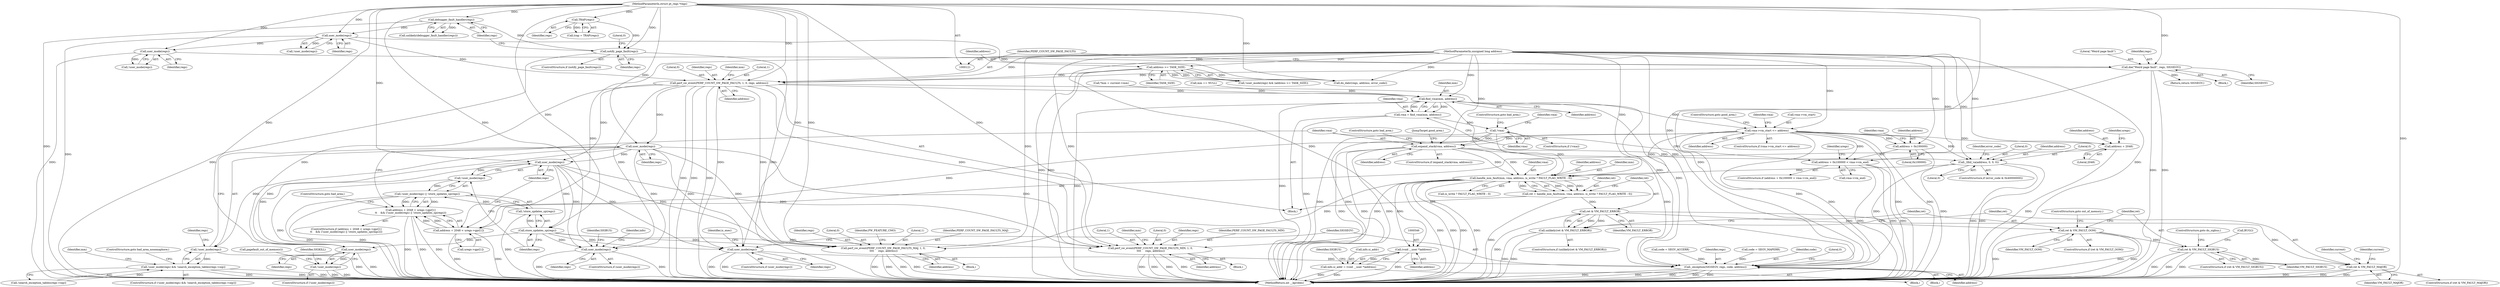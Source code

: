 digraph "1_linux_a8b0ca17b80e92faab46ee7179ba9e99ccb61233_20@pointer" {
"1000216" [label="(Call,perf_sw_event(PERF_COUNT_SW_PAGE_FAULTS, 1, 0, regs, address))"];
"1000181" [label="(Call,user_mode(regs))"];
"1000174" [label="(Call,debugger_fault_handler(regs))"];
"1000168" [label="(Call,notify_page_fault(regs))"];
"1000146" [label="(Call,TRAP(regs))"];
"1000122" [label="(MethodParameterIn,struct pt_regs *regs)"];
"1000212" [label="(Call,die(\"Weird page fault\", regs, SIGSEGV))"];
"1000208" [label="(Call,user_mode(regs))"];
"1000183" [label="(Call,address >= TASK_SIZE)"];
"1000123" [label="(MethodParameterIn,unsigned long address)"];
"1000233" [label="(Call,user_mode(regs))"];
"1000232" [label="(Call,!user_mode(regs))"];
"1000231" [label="(Call,!user_mode(regs) && !search_exception_tables(regs->nip))"];
"1000305" [label="(Call,user_mode(regs))"];
"1000304" [label="(Call,!user_mode(regs))"];
"1000303" [label="(Call,!user_mode(regs) || !store_updates_sp(regs))"];
"1000293" [label="(Call,address + 2048 < uregs->gpr[1]\n\t\t    && (!user_mode(regs) || !store_updates_sp(regs)))"];
"1000308" [label="(Call,store_updates_sp(regs))"];
"1000307" [label="(Call,!store_updates_sp(regs))"];
"1000435" [label="(Call,perf_sw_event(PERF_COUNT_SW_PAGE_FAULTS_MAJ, 1, 0,\n \t\t\t\t     regs, address))"];
"1000460" [label="(Call,perf_sw_event(PERF_COUNT_SW_PAGE_FAULTS_MIN, 1, 0,\n \t\t\t\t     regs, address))"];
"1000481" [label="(Call,user_mode(regs))"];
"1000484" [label="(Call,_exception(SIGSEGV, regs, code, address))"];
"1000509" [label="(Call,user_mode(regs))"];
"1000508" [label="(Call,!user_mode(regs))"];
"1000523" [label="(Call,user_mode(regs))"];
"1000248" [label="(Call,find_vma(mm, address))"];
"1000246" [label="(Call,vma = find_vma(mm, address))"];
"1000252" [label="(Call,!vma)"];
"1000312" [label="(Call,expand_stack(vma, address))"];
"1000329" [label="(Call,_tlbil_va(address, 0, 0, 0))"];
"1000400" [label="(Call,handle_mm_fault(mm, vma, address, is_write ? FAULT_FLAG_WRITE : 0))"];
"1000398" [label="(Call,ret = handle_mm_fault(mm, vma, address, is_write ? FAULT_FLAG_WRITE : 0))"];
"1000410" [label="(Call,ret & VM_FAULT_ERROR)"];
"1000409" [label="(Call,unlikely(ret & VM_FAULT_ERROR))"];
"1000415" [label="(Call,ret & VM_FAULT_OOM)"];
"1000421" [label="(Call,ret & VM_FAULT_SIGBUS)"];
"1000427" [label="(Call,ret & VM_FAULT_MAJOR)"];
"1000545" [label="(Call,(void __user *)address)"];
"1000541" [label="(Call,info.si_addr = (void __user *)address)"];
"1000256" [label="(Call,vma->vm_start <= address)"];
"1000271" [label="(Call,address + 0x100000 < vma->vm_end)"];
"1000272" [label="(Call,address + 0x100000)"];
"1000294" [label="(Call,address + 2048 < uregs->gpr[1])"];
"1000295" [label="(Call,address + 2048)"];
"1000465" [label="(Identifier,address)"];
"1000484" [label="(Call,_exception(SIGSEGV, regs, code, address))"];
"1000175" [label="(Identifier,regs)"];
"1000244" [label="(Identifier,mm)"];
"1000246" [label="(Call,vma = find_vma(mm, address))"];
"1000249" [label="(Identifier,mm)"];
"1000404" [label="(Call,is_write ? FAULT_FLAG_WRITE : 0)"];
"1000180" [label="(Call,!user_mode(regs))"];
"1000272" [label="(Call,address + 0x100000)"];
"1000281" [label="(Identifier,uregs)"];
"1000296" [label="(Identifier,address)"];
"1000409" [label="(Call,unlikely(ret & VM_FAULT_ERROR))"];
"1000481" [label="(Call,user_mode(regs))"];
"1000314" [label="(Identifier,address)"];
"1000330" [label="(Identifier,address)"];
"1000235" [label="(Call,!search_exception_tables(regs->nip))"];
"1000549" [label="(Identifier,SIGBUS)"];
"1000123" [label="(MethodParameterIn,unsigned long address)"];
"1000462" [label="(Literal,1)"];
"1000251" [label="(ControlStructure,if (!vma))"];
"1000300" [label="(Identifier,uregs)"];
"1000266" [label="(Identifier,vma)"];
"1000258" [label="(Identifier,vma)"];
"1000422" [label="(Identifier,ret)"];
"1000317" [label="(Call,code = SEGV_ACCERR)"];
"1000411" [label="(Identifier,ret)"];
"1000216" [label="(Call,perf_sw_event(PERF_COUNT_SW_PAGE_FAULTS, 1, 0, regs, address))"];
"1000541" [label="(Call,info.si_addr = (void __user *)address)"];
"1000257" [label="(Call,vma->vm_start)"];
"1000169" [label="(Identifier,regs)"];
"1000331" [label="(Literal,0)"];
"1000439" [label="(Identifier,regs)"];
"1000458" [label="(Identifier,current)"];
"1000513" [label="(Call,pagefault_out_of_memory())"];
"1000297" [label="(Literal,2048)"];
"1000486" [label="(Identifier,regs)"];
"1000276" [label="(Identifier,vma)"];
"1000193" [label="(Call,do_dabr(regs, address, error_code))"];
"1000427" [label="(Call,ret & VM_FAULT_MAJOR)"];
"1000212" [label="(Call,die(\"Weird page fault\", regs, SIGSEGV))"];
"1000217" [label="(Identifier,PERF_COUNT_SW_PAGE_FAULTS)"];
"1000488" [label="(Identifier,address)"];
"1000181" [label="(Call,user_mode(regs))"];
"1000455" [label="(Block,)"];
"1000182" [label="(Identifier,regs)"];
"1000213" [label="(Literal,\"Weird page fault\")"];
"1000400" [label="(Call,handle_mm_fault(mm, vma, address, is_write ? FAULT_FLAG_WRITE : 0))"];
"1000424" [label="(ControlStructure,goto do_sigbus;)"];
"1000510" [label="(Identifier,regs)"];
"1000183" [label="(Call,address >= TASK_SIZE)"];
"1000417" [label="(Identifier,VM_FAULT_OOM)"];
"1000408" [label="(ControlStructure,if (unlikely(ret & VM_FAULT_ERROR)))"];
"1000261" [label="(ControlStructure,goto good_area;)"];
"1000325" [label="(ControlStructure,if (error_code & 0x40000000))"];
"1000312" [label="(Call,expand_stack(vma, address))"];
"1000135" [label="(Call,code = SEGV_MAPERR)"];
"1000233" [label="(Call,user_mode(regs))"];
"1000219" [label="(Literal,0)"];
"1000147" [label="(Identifier,regs)"];
"1000232" [label="(Call,!user_mode(regs))"];
"1000512" [label="(Identifier,SIGKILL)"];
"1000469" [label="(Identifier,mm)"];
"1000209" [label="(Identifier,regs)"];
"1000275" [label="(Call,vma->vm_end)"];
"1000240" [label="(ControlStructure,goto bad_area_nosemaphore;)"];
"1000185" [label="(Identifier,TASK_SIZE)"];
"1000415" [label="(Call,ret & VM_FAULT_OOM)"];
"1000260" [label="(Identifier,address)"];
"1000252" [label="(Call,!vma)"];
"1000274" [label="(Literal,0x100000)"];
"1000557" [label="(MethodReturn,int __kprobes)"];
"1000298" [label="(Call,uregs->gpr[1])"];
"1000220" [label="(Identifier,regs)"];
"1000305" [label="(Call,user_mode(regs))"];
"1000128" [label="(Call,*mm = current->mm)"];
"1000542" [label="(Call,info.si_addr)"];
"1000207" [label="(Call,!user_mode(regs))"];
"1000238" [label="(Identifier,regs)"];
"1000303" [label="(Call,!user_mode(regs) || !store_updates_sp(regs))"];
"1000463" [label="(Literal,0)"];
"1000214" [label="(Identifier,regs)"];
"1000295" [label="(Call,address + 2048)"];
"1000234" [label="(Identifier,regs)"];
"1000430" [label="(Block,)"];
"1000171" [label="(Literal,0)"];
"1000256" [label="(Call,vma->vm_start <= address)"];
"1000460" [label="(Call,perf_sw_event(PERF_COUNT_SW_PAGE_FAULTS_MIN, 1, 0,\n \t\t\t\t     regs, address))"];
"1000255" [label="(ControlStructure,if (vma->vm_start <= address))"];
"1000507" [label="(ControlStructure,if (!user_mode(regs)))"];
"1000250" [label="(Identifier,address)"];
"1000499" [label="(Return,return SIGSEGV;)"];
"1000416" [label="(Identifier,ret)"];
"1000426" [label="(ControlStructure,if (ret & VM_FAULT_MAJOR))"];
"1000483" [label="(Block,)"];
"1000438" [label="(Literal,0)"];
"1000336" [label="(Identifier,error_code)"];
"1000315" [label="(ControlStructure,goto bad_area;)"];
"1000443" [label="(Identifier,FW_FEATURE_CMO)"];
"1000412" [label="(Identifier,VM_FAULT_ERROR)"];
"1000545" [label="(Call,(void __user *)address)"];
"1000173" [label="(Call,unlikely(debugger_fault_handler(regs)))"];
"1000253" [label="(Identifier,vma)"];
"1000270" [label="(ControlStructure,if (address + 0x100000 < vma->vm_end))"];
"1000308" [label="(Call,store_updates_sp(regs))"];
"1000464" [label="(Identifier,regs)"];
"1000421" [label="(Call,ret & VM_FAULT_SIGBUS)"];
"1000254" [label="(ControlStructure,goto bad_area;)"];
"1000311" [label="(ControlStructure,if (expand_stack(vma, address)))"];
"1000493" [label="(Identifier,is_exec)"];
"1000310" [label="(ControlStructure,goto bad_area;)"];
"1000522" [label="(ControlStructure,if (user_mode(regs)))"];
"1000309" [label="(Identifier,regs)"];
"1000202" [label="(Call,mm == NULL)"];
"1000425" [label="(Call,BUG())"];
"1000122" [label="(MethodParameterIn,struct pt_regs *regs)"];
"1000547" [label="(Identifier,address)"];
"1000414" [label="(ControlStructure,if (ret & VM_FAULT_OOM))"];
"1000433" [label="(Identifier,current)"];
"1000333" [label="(Literal,0)"];
"1000304" [label="(Call,!user_mode(regs))"];
"1000329" [label="(Call,_tlbil_va(address, 0, 0, 0))"];
"1000231" [label="(Call,!user_mode(regs) && !search_exception_tables(regs->nip))"];
"1000437" [label="(Literal,1)"];
"1000167" [label="(ControlStructure,if (notify_page_fault(regs)))"];
"1000248" [label="(Call,find_vma(mm, address))"];
"1000509" [label="(Call,user_mode(regs))"];
"1000307" [label="(Call,!store_updates_sp(regs))"];
"1000487" [label="(Identifier,code)"];
"1000146" [label="(Call,TRAP(regs))"];
"1000403" [label="(Identifier,address)"];
"1000490" [label="(Literal,0)"];
"1000428" [label="(Identifier,ret)"];
"1000556" [label="(Identifier,SIGBUS)"];
"1000399" [label="(Identifier,ret)"];
"1000480" [label="(ControlStructure,if (user_mode(regs)))"];
"1000144" [label="(Call,trap = TRAP(regs))"];
"1000294" [label="(Call,address + 2048 < uregs->gpr[1])"];
"1000168" [label="(Call,notify_page_fault(regs))"];
"1000316" [label="(JumpTarget,good_area:)"];
"1000528" [label="(Identifier,info)"];
"1000273" [label="(Identifier,address)"];
"1000227" [label="(Identifier,mm)"];
"1000436" [label="(Identifier,PERF_COUNT_SW_PAGE_FAULTS_MAJ)"];
"1000332" [label="(Literal,0)"];
"1000508" [label="(Call,!user_mode(regs))"];
"1000440" [label="(Identifier,address)"];
"1000525" [label="(Block,)"];
"1000174" [label="(Call,debugger_fault_handler(regs))"];
"1000221" [label="(Identifier,address)"];
"1000230" [label="(ControlStructure,if (!user_mode(regs) && !search_exception_tables(regs->nip)))"];
"1000485" [label="(Identifier,SIGSEGV)"];
"1000313" [label="(Identifier,vma)"];
"1000401" [label="(Identifier,mm)"];
"1000184" [label="(Identifier,address)"];
"1000523" [label="(Call,user_mode(regs))"];
"1000429" [label="(Identifier,VM_FAULT_MAJOR)"];
"1000271" [label="(Call,address + 0x100000 < vma->vm_end)"];
"1000423" [label="(Identifier,VM_FAULT_SIGBUS)"];
"1000292" [label="(ControlStructure,if (address + 2048 < uregs->gpr[1]\n\t\t    && (!user_mode(regs) || !store_updates_sp(regs))))"];
"1000398" [label="(Call,ret = handle_mm_fault(mm, vma, address, is_write ? FAULT_FLAG_WRITE : 0))"];
"1000125" [label="(Block,)"];
"1000306" [label="(Identifier,regs)"];
"1000524" [label="(Identifier,regs)"];
"1000461" [label="(Identifier,PERF_COUNT_SW_PAGE_FAULTS_MIN)"];
"1000420" [label="(ControlStructure,if (ret & VM_FAULT_SIGBUS))"];
"1000247" [label="(Identifier,vma)"];
"1000482" [label="(Identifier,regs)"];
"1000410" [label="(Call,ret & VM_FAULT_ERROR)"];
"1000208" [label="(Call,user_mode(regs))"];
"1000218" [label="(Literal,1)"];
"1000435" [label="(Call,perf_sw_event(PERF_COUNT_SW_PAGE_FAULTS_MAJ, 1, 0,\n \t\t\t\t     regs, address))"];
"1000402" [label="(Identifier,vma)"];
"1000179" [label="(Call,!user_mode(regs) && (address >= TASK_SIZE))"];
"1000205" [label="(Block,)"];
"1000418" [label="(ControlStructure,goto out_of_memory;)"];
"1000293" [label="(Call,address + 2048 < uregs->gpr[1]\n\t\t    && (!user_mode(regs) || !store_updates_sp(regs)))"];
"1000215" [label="(Identifier,SIGSEGV)"];
"1000216" -> "1000125"  [label="AST: "];
"1000216" -> "1000221"  [label="CFG: "];
"1000217" -> "1000216"  [label="AST: "];
"1000218" -> "1000216"  [label="AST: "];
"1000219" -> "1000216"  [label="AST: "];
"1000220" -> "1000216"  [label="AST: "];
"1000221" -> "1000216"  [label="AST: "];
"1000227" -> "1000216"  [label="CFG: "];
"1000216" -> "1000557"  [label="DDG: "];
"1000216" -> "1000557"  [label="DDG: "];
"1000216" -> "1000557"  [label="DDG: "];
"1000181" -> "1000216"  [label="DDG: "];
"1000212" -> "1000216"  [label="DDG: "];
"1000122" -> "1000216"  [label="DDG: "];
"1000183" -> "1000216"  [label="DDG: "];
"1000123" -> "1000216"  [label="DDG: "];
"1000216" -> "1000233"  [label="DDG: "];
"1000216" -> "1000248"  [label="DDG: "];
"1000216" -> "1000305"  [label="DDG: "];
"1000216" -> "1000435"  [label="DDG: "];
"1000216" -> "1000460"  [label="DDG: "];
"1000216" -> "1000481"  [label="DDG: "];
"1000216" -> "1000484"  [label="DDG: "];
"1000216" -> "1000509"  [label="DDG: "];
"1000216" -> "1000523"  [label="DDG: "];
"1000181" -> "1000180"  [label="AST: "];
"1000181" -> "1000182"  [label="CFG: "];
"1000182" -> "1000181"  [label="AST: "];
"1000180" -> "1000181"  [label="CFG: "];
"1000181" -> "1000557"  [label="DDG: "];
"1000181" -> "1000180"  [label="DDG: "];
"1000174" -> "1000181"  [label="DDG: "];
"1000122" -> "1000181"  [label="DDG: "];
"1000181" -> "1000193"  [label="DDG: "];
"1000181" -> "1000208"  [label="DDG: "];
"1000174" -> "1000173"  [label="AST: "];
"1000174" -> "1000175"  [label="CFG: "];
"1000175" -> "1000174"  [label="AST: "];
"1000173" -> "1000174"  [label="CFG: "];
"1000174" -> "1000557"  [label="DDG: "];
"1000174" -> "1000173"  [label="DDG: "];
"1000168" -> "1000174"  [label="DDG: "];
"1000122" -> "1000174"  [label="DDG: "];
"1000168" -> "1000167"  [label="AST: "];
"1000168" -> "1000169"  [label="CFG: "];
"1000169" -> "1000168"  [label="AST: "];
"1000171" -> "1000168"  [label="CFG: "];
"1000175" -> "1000168"  [label="CFG: "];
"1000168" -> "1000557"  [label="DDG: "];
"1000168" -> "1000557"  [label="DDG: "];
"1000146" -> "1000168"  [label="DDG: "];
"1000122" -> "1000168"  [label="DDG: "];
"1000146" -> "1000144"  [label="AST: "];
"1000146" -> "1000147"  [label="CFG: "];
"1000147" -> "1000146"  [label="AST: "];
"1000144" -> "1000146"  [label="CFG: "];
"1000146" -> "1000144"  [label="DDG: "];
"1000122" -> "1000146"  [label="DDG: "];
"1000122" -> "1000121"  [label="AST: "];
"1000122" -> "1000557"  [label="DDG: "];
"1000122" -> "1000193"  [label="DDG: "];
"1000122" -> "1000208"  [label="DDG: "];
"1000122" -> "1000212"  [label="DDG: "];
"1000122" -> "1000233"  [label="DDG: "];
"1000122" -> "1000305"  [label="DDG: "];
"1000122" -> "1000308"  [label="DDG: "];
"1000122" -> "1000435"  [label="DDG: "];
"1000122" -> "1000460"  [label="DDG: "];
"1000122" -> "1000481"  [label="DDG: "];
"1000122" -> "1000484"  [label="DDG: "];
"1000122" -> "1000509"  [label="DDG: "];
"1000122" -> "1000523"  [label="DDG: "];
"1000212" -> "1000205"  [label="AST: "];
"1000212" -> "1000215"  [label="CFG: "];
"1000213" -> "1000212"  [label="AST: "];
"1000214" -> "1000212"  [label="AST: "];
"1000215" -> "1000212"  [label="AST: "];
"1000217" -> "1000212"  [label="CFG: "];
"1000212" -> "1000557"  [label="DDG: "];
"1000212" -> "1000557"  [label="DDG: "];
"1000208" -> "1000212"  [label="DDG: "];
"1000212" -> "1000484"  [label="DDG: "];
"1000212" -> "1000499"  [label="DDG: "];
"1000208" -> "1000207"  [label="AST: "];
"1000208" -> "1000209"  [label="CFG: "];
"1000209" -> "1000208"  [label="AST: "];
"1000207" -> "1000208"  [label="CFG: "];
"1000208" -> "1000557"  [label="DDG: "];
"1000208" -> "1000207"  [label="DDG: "];
"1000183" -> "1000179"  [label="AST: "];
"1000183" -> "1000185"  [label="CFG: "];
"1000184" -> "1000183"  [label="AST: "];
"1000185" -> "1000183"  [label="AST: "];
"1000179" -> "1000183"  [label="CFG: "];
"1000183" -> "1000557"  [label="DDG: "];
"1000183" -> "1000557"  [label="DDG: "];
"1000183" -> "1000179"  [label="DDG: "];
"1000183" -> "1000179"  [label="DDG: "];
"1000123" -> "1000183"  [label="DDG: "];
"1000183" -> "1000193"  [label="DDG: "];
"1000123" -> "1000121"  [label="AST: "];
"1000123" -> "1000557"  [label="DDG: "];
"1000123" -> "1000193"  [label="DDG: "];
"1000123" -> "1000248"  [label="DDG: "];
"1000123" -> "1000256"  [label="DDG: "];
"1000123" -> "1000271"  [label="DDG: "];
"1000123" -> "1000272"  [label="DDG: "];
"1000123" -> "1000294"  [label="DDG: "];
"1000123" -> "1000295"  [label="DDG: "];
"1000123" -> "1000312"  [label="DDG: "];
"1000123" -> "1000329"  [label="DDG: "];
"1000123" -> "1000400"  [label="DDG: "];
"1000123" -> "1000435"  [label="DDG: "];
"1000123" -> "1000460"  [label="DDG: "];
"1000123" -> "1000484"  [label="DDG: "];
"1000123" -> "1000545"  [label="DDG: "];
"1000233" -> "1000232"  [label="AST: "];
"1000233" -> "1000234"  [label="CFG: "];
"1000234" -> "1000233"  [label="AST: "];
"1000232" -> "1000233"  [label="CFG: "];
"1000233" -> "1000232"  [label="DDG: "];
"1000233" -> "1000305"  [label="DDG: "];
"1000233" -> "1000435"  [label="DDG: "];
"1000233" -> "1000460"  [label="DDG: "];
"1000233" -> "1000481"  [label="DDG: "];
"1000233" -> "1000509"  [label="DDG: "];
"1000233" -> "1000523"  [label="DDG: "];
"1000232" -> "1000231"  [label="AST: "];
"1000238" -> "1000232"  [label="CFG: "];
"1000231" -> "1000232"  [label="CFG: "];
"1000232" -> "1000557"  [label="DDG: "];
"1000232" -> "1000231"  [label="DDG: "];
"1000231" -> "1000230"  [label="AST: "];
"1000231" -> "1000235"  [label="CFG: "];
"1000235" -> "1000231"  [label="AST: "];
"1000240" -> "1000231"  [label="CFG: "];
"1000244" -> "1000231"  [label="CFG: "];
"1000231" -> "1000557"  [label="DDG: "];
"1000231" -> "1000557"  [label="DDG: "];
"1000231" -> "1000557"  [label="DDG: "];
"1000235" -> "1000231"  [label="DDG: "];
"1000305" -> "1000304"  [label="AST: "];
"1000305" -> "1000306"  [label="CFG: "];
"1000306" -> "1000305"  [label="AST: "];
"1000304" -> "1000305"  [label="CFG: "];
"1000305" -> "1000304"  [label="DDG: "];
"1000305" -> "1000308"  [label="DDG: "];
"1000305" -> "1000435"  [label="DDG: "];
"1000305" -> "1000460"  [label="DDG: "];
"1000305" -> "1000481"  [label="DDG: "];
"1000305" -> "1000509"  [label="DDG: "];
"1000305" -> "1000523"  [label="DDG: "];
"1000304" -> "1000303"  [label="AST: "];
"1000309" -> "1000304"  [label="CFG: "];
"1000303" -> "1000304"  [label="CFG: "];
"1000304" -> "1000557"  [label="DDG: "];
"1000304" -> "1000303"  [label="DDG: "];
"1000303" -> "1000293"  [label="AST: "];
"1000303" -> "1000307"  [label="CFG: "];
"1000307" -> "1000303"  [label="AST: "];
"1000293" -> "1000303"  [label="CFG: "];
"1000303" -> "1000557"  [label="DDG: "];
"1000303" -> "1000557"  [label="DDG: "];
"1000303" -> "1000293"  [label="DDG: "];
"1000303" -> "1000293"  [label="DDG: "];
"1000307" -> "1000303"  [label="DDG: "];
"1000293" -> "1000292"  [label="AST: "];
"1000293" -> "1000294"  [label="CFG: "];
"1000294" -> "1000293"  [label="AST: "];
"1000310" -> "1000293"  [label="CFG: "];
"1000313" -> "1000293"  [label="CFG: "];
"1000293" -> "1000557"  [label="DDG: "];
"1000293" -> "1000557"  [label="DDG: "];
"1000293" -> "1000557"  [label="DDG: "];
"1000294" -> "1000293"  [label="DDG: "];
"1000294" -> "1000293"  [label="DDG: "];
"1000308" -> "1000307"  [label="AST: "];
"1000308" -> "1000309"  [label="CFG: "];
"1000309" -> "1000308"  [label="AST: "];
"1000307" -> "1000308"  [label="CFG: "];
"1000308" -> "1000307"  [label="DDG: "];
"1000308" -> "1000435"  [label="DDG: "];
"1000308" -> "1000460"  [label="DDG: "];
"1000308" -> "1000481"  [label="DDG: "];
"1000308" -> "1000509"  [label="DDG: "];
"1000308" -> "1000523"  [label="DDG: "];
"1000307" -> "1000557"  [label="DDG: "];
"1000435" -> "1000430"  [label="AST: "];
"1000435" -> "1000440"  [label="CFG: "];
"1000436" -> "1000435"  [label="AST: "];
"1000437" -> "1000435"  [label="AST: "];
"1000438" -> "1000435"  [label="AST: "];
"1000439" -> "1000435"  [label="AST: "];
"1000440" -> "1000435"  [label="AST: "];
"1000443" -> "1000435"  [label="CFG: "];
"1000435" -> "1000557"  [label="DDG: "];
"1000435" -> "1000557"  [label="DDG: "];
"1000435" -> "1000557"  [label="DDG: "];
"1000435" -> "1000557"  [label="DDG: "];
"1000400" -> "1000435"  [label="DDG: "];
"1000460" -> "1000455"  [label="AST: "];
"1000460" -> "1000465"  [label="CFG: "];
"1000461" -> "1000460"  [label="AST: "];
"1000462" -> "1000460"  [label="AST: "];
"1000463" -> "1000460"  [label="AST: "];
"1000464" -> "1000460"  [label="AST: "];
"1000465" -> "1000460"  [label="AST: "];
"1000469" -> "1000460"  [label="CFG: "];
"1000460" -> "1000557"  [label="DDG: "];
"1000460" -> "1000557"  [label="DDG: "];
"1000460" -> "1000557"  [label="DDG: "];
"1000460" -> "1000557"  [label="DDG: "];
"1000400" -> "1000460"  [label="DDG: "];
"1000481" -> "1000480"  [label="AST: "];
"1000481" -> "1000482"  [label="CFG: "];
"1000482" -> "1000481"  [label="AST: "];
"1000485" -> "1000481"  [label="CFG: "];
"1000493" -> "1000481"  [label="CFG: "];
"1000481" -> "1000557"  [label="DDG: "];
"1000481" -> "1000557"  [label="DDG: "];
"1000481" -> "1000484"  [label="DDG: "];
"1000484" -> "1000483"  [label="AST: "];
"1000484" -> "1000488"  [label="CFG: "];
"1000485" -> "1000484"  [label="AST: "];
"1000486" -> "1000484"  [label="AST: "];
"1000487" -> "1000484"  [label="AST: "];
"1000488" -> "1000484"  [label="AST: "];
"1000490" -> "1000484"  [label="CFG: "];
"1000484" -> "1000557"  [label="DDG: "];
"1000484" -> "1000557"  [label="DDG: "];
"1000484" -> "1000557"  [label="DDG: "];
"1000484" -> "1000557"  [label="DDG: "];
"1000484" -> "1000557"  [label="DDG: "];
"1000317" -> "1000484"  [label="DDG: "];
"1000135" -> "1000484"  [label="DDG: "];
"1000256" -> "1000484"  [label="DDG: "];
"1000329" -> "1000484"  [label="DDG: "];
"1000248" -> "1000484"  [label="DDG: "];
"1000312" -> "1000484"  [label="DDG: "];
"1000509" -> "1000508"  [label="AST: "];
"1000509" -> "1000510"  [label="CFG: "];
"1000510" -> "1000509"  [label="AST: "];
"1000508" -> "1000509"  [label="CFG: "];
"1000509" -> "1000557"  [label="DDG: "];
"1000509" -> "1000508"  [label="DDG: "];
"1000508" -> "1000507"  [label="AST: "];
"1000512" -> "1000508"  [label="CFG: "];
"1000513" -> "1000508"  [label="CFG: "];
"1000508" -> "1000557"  [label="DDG: "];
"1000508" -> "1000557"  [label="DDG: "];
"1000523" -> "1000522"  [label="AST: "];
"1000523" -> "1000524"  [label="CFG: "];
"1000524" -> "1000523"  [label="AST: "];
"1000528" -> "1000523"  [label="CFG: "];
"1000556" -> "1000523"  [label="CFG: "];
"1000523" -> "1000557"  [label="DDG: "];
"1000523" -> "1000557"  [label="DDG: "];
"1000248" -> "1000246"  [label="AST: "];
"1000248" -> "1000250"  [label="CFG: "];
"1000249" -> "1000248"  [label="AST: "];
"1000250" -> "1000248"  [label="AST: "];
"1000246" -> "1000248"  [label="CFG: "];
"1000248" -> "1000557"  [label="DDG: "];
"1000248" -> "1000557"  [label="DDG: "];
"1000248" -> "1000246"  [label="DDG: "];
"1000248" -> "1000246"  [label="DDG: "];
"1000128" -> "1000248"  [label="DDG: "];
"1000202" -> "1000248"  [label="DDG: "];
"1000248" -> "1000256"  [label="DDG: "];
"1000248" -> "1000400"  [label="DDG: "];
"1000246" -> "1000125"  [label="AST: "];
"1000247" -> "1000246"  [label="AST: "];
"1000253" -> "1000246"  [label="CFG: "];
"1000246" -> "1000557"  [label="DDG: "];
"1000246" -> "1000252"  [label="DDG: "];
"1000252" -> "1000251"  [label="AST: "];
"1000252" -> "1000253"  [label="CFG: "];
"1000253" -> "1000252"  [label="AST: "];
"1000254" -> "1000252"  [label="CFG: "];
"1000258" -> "1000252"  [label="CFG: "];
"1000252" -> "1000557"  [label="DDG: "];
"1000252" -> "1000557"  [label="DDG: "];
"1000252" -> "1000312"  [label="DDG: "];
"1000252" -> "1000400"  [label="DDG: "];
"1000312" -> "1000311"  [label="AST: "];
"1000312" -> "1000314"  [label="CFG: "];
"1000313" -> "1000312"  [label="AST: "];
"1000314" -> "1000312"  [label="AST: "];
"1000315" -> "1000312"  [label="CFG: "];
"1000316" -> "1000312"  [label="CFG: "];
"1000312" -> "1000557"  [label="DDG: "];
"1000312" -> "1000557"  [label="DDG: "];
"1000312" -> "1000557"  [label="DDG: "];
"1000256" -> "1000312"  [label="DDG: "];
"1000312" -> "1000329"  [label="DDG: "];
"1000312" -> "1000400"  [label="DDG: "];
"1000312" -> "1000400"  [label="DDG: "];
"1000329" -> "1000325"  [label="AST: "];
"1000329" -> "1000333"  [label="CFG: "];
"1000330" -> "1000329"  [label="AST: "];
"1000331" -> "1000329"  [label="AST: "];
"1000332" -> "1000329"  [label="AST: "];
"1000333" -> "1000329"  [label="AST: "];
"1000336" -> "1000329"  [label="CFG: "];
"1000329" -> "1000557"  [label="DDG: "];
"1000329" -> "1000557"  [label="DDG: "];
"1000256" -> "1000329"  [label="DDG: "];
"1000329" -> "1000400"  [label="DDG: "];
"1000400" -> "1000398"  [label="AST: "];
"1000400" -> "1000404"  [label="CFG: "];
"1000401" -> "1000400"  [label="AST: "];
"1000402" -> "1000400"  [label="AST: "];
"1000403" -> "1000400"  [label="AST: "];
"1000404" -> "1000400"  [label="AST: "];
"1000398" -> "1000400"  [label="CFG: "];
"1000400" -> "1000557"  [label="DDG: "];
"1000400" -> "1000557"  [label="DDG: "];
"1000400" -> "1000557"  [label="DDG: "];
"1000400" -> "1000557"  [label="DDG: "];
"1000400" -> "1000398"  [label="DDG: "];
"1000400" -> "1000398"  [label="DDG: "];
"1000400" -> "1000398"  [label="DDG: "];
"1000400" -> "1000398"  [label="DDG: "];
"1000256" -> "1000400"  [label="DDG: "];
"1000400" -> "1000545"  [label="DDG: "];
"1000398" -> "1000125"  [label="AST: "];
"1000399" -> "1000398"  [label="AST: "];
"1000411" -> "1000398"  [label="CFG: "];
"1000398" -> "1000557"  [label="DDG: "];
"1000398" -> "1000410"  [label="DDG: "];
"1000410" -> "1000409"  [label="AST: "];
"1000410" -> "1000412"  [label="CFG: "];
"1000411" -> "1000410"  [label="AST: "];
"1000412" -> "1000410"  [label="AST: "];
"1000409" -> "1000410"  [label="CFG: "];
"1000410" -> "1000557"  [label="DDG: "];
"1000410" -> "1000409"  [label="DDG: "];
"1000410" -> "1000409"  [label="DDG: "];
"1000410" -> "1000415"  [label="DDG: "];
"1000410" -> "1000427"  [label="DDG: "];
"1000409" -> "1000408"  [label="AST: "];
"1000416" -> "1000409"  [label="CFG: "];
"1000428" -> "1000409"  [label="CFG: "];
"1000409" -> "1000557"  [label="DDG: "];
"1000409" -> "1000557"  [label="DDG: "];
"1000415" -> "1000414"  [label="AST: "];
"1000415" -> "1000417"  [label="CFG: "];
"1000416" -> "1000415"  [label="AST: "];
"1000417" -> "1000415"  [label="AST: "];
"1000418" -> "1000415"  [label="CFG: "];
"1000422" -> "1000415"  [label="CFG: "];
"1000415" -> "1000557"  [label="DDG: "];
"1000415" -> "1000557"  [label="DDG: "];
"1000415" -> "1000557"  [label="DDG: "];
"1000415" -> "1000421"  [label="DDG: "];
"1000421" -> "1000420"  [label="AST: "];
"1000421" -> "1000423"  [label="CFG: "];
"1000422" -> "1000421"  [label="AST: "];
"1000423" -> "1000421"  [label="AST: "];
"1000424" -> "1000421"  [label="CFG: "];
"1000425" -> "1000421"  [label="CFG: "];
"1000421" -> "1000557"  [label="DDG: "];
"1000421" -> "1000557"  [label="DDG: "];
"1000421" -> "1000557"  [label="DDG: "];
"1000421" -> "1000427"  [label="DDG: "];
"1000427" -> "1000426"  [label="AST: "];
"1000427" -> "1000429"  [label="CFG: "];
"1000428" -> "1000427"  [label="AST: "];
"1000429" -> "1000427"  [label="AST: "];
"1000433" -> "1000427"  [label="CFG: "];
"1000458" -> "1000427"  [label="CFG: "];
"1000427" -> "1000557"  [label="DDG: "];
"1000427" -> "1000557"  [label="DDG: "];
"1000427" -> "1000557"  [label="DDG: "];
"1000545" -> "1000541"  [label="AST: "];
"1000545" -> "1000547"  [label="CFG: "];
"1000546" -> "1000545"  [label="AST: "];
"1000547" -> "1000545"  [label="AST: "];
"1000541" -> "1000545"  [label="CFG: "];
"1000545" -> "1000557"  [label="DDG: "];
"1000545" -> "1000541"  [label="DDG: "];
"1000541" -> "1000525"  [label="AST: "];
"1000542" -> "1000541"  [label="AST: "];
"1000549" -> "1000541"  [label="CFG: "];
"1000541" -> "1000557"  [label="DDG: "];
"1000541" -> "1000557"  [label="DDG: "];
"1000256" -> "1000255"  [label="AST: "];
"1000256" -> "1000260"  [label="CFG: "];
"1000257" -> "1000256"  [label="AST: "];
"1000260" -> "1000256"  [label="AST: "];
"1000261" -> "1000256"  [label="CFG: "];
"1000266" -> "1000256"  [label="CFG: "];
"1000256" -> "1000557"  [label="DDG: "];
"1000256" -> "1000557"  [label="DDG: "];
"1000256" -> "1000557"  [label="DDG: "];
"1000256" -> "1000271"  [label="DDG: "];
"1000256" -> "1000272"  [label="DDG: "];
"1000256" -> "1000294"  [label="DDG: "];
"1000256" -> "1000295"  [label="DDG: "];
"1000271" -> "1000270"  [label="AST: "];
"1000271" -> "1000275"  [label="CFG: "];
"1000272" -> "1000271"  [label="AST: "];
"1000275" -> "1000271"  [label="AST: "];
"1000281" -> "1000271"  [label="CFG: "];
"1000313" -> "1000271"  [label="CFG: "];
"1000271" -> "1000557"  [label="DDG: "];
"1000271" -> "1000557"  [label="DDG: "];
"1000271" -> "1000557"  [label="DDG: "];
"1000272" -> "1000274"  [label="CFG: "];
"1000273" -> "1000272"  [label="AST: "];
"1000274" -> "1000272"  [label="AST: "];
"1000276" -> "1000272"  [label="CFG: "];
"1000272" -> "1000557"  [label="DDG: "];
"1000294" -> "1000298"  [label="CFG: "];
"1000295" -> "1000294"  [label="AST: "];
"1000298" -> "1000294"  [label="AST: "];
"1000306" -> "1000294"  [label="CFG: "];
"1000294" -> "1000557"  [label="DDG: "];
"1000294" -> "1000557"  [label="DDG: "];
"1000295" -> "1000297"  [label="CFG: "];
"1000296" -> "1000295"  [label="AST: "];
"1000297" -> "1000295"  [label="AST: "];
"1000300" -> "1000295"  [label="CFG: "];
"1000295" -> "1000557"  [label="DDG: "];
}
